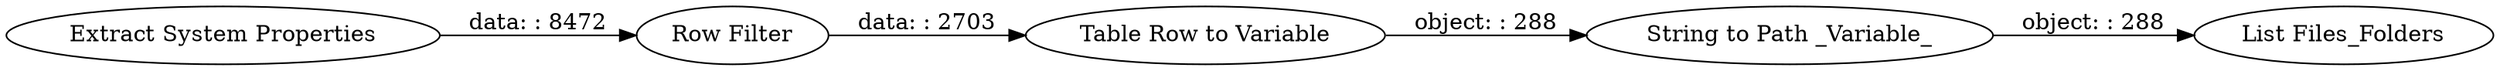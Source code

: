 digraph {
	"-5452991240350710026_43" [label="List Files_Folders"]
	"-5452991240350710026_41" [label="Table Row to Variable"]
	"-5452991240350710026_42" [label="String to Path _Variable_"]
	"-5452991240350710026_40" [label="Row Filter"]
	"-5452991240350710026_39" [label="Extract System Properties"]
	"-5452991240350710026_40" -> "-5452991240350710026_41" [label="data: : 2703"]
	"-5452991240350710026_39" -> "-5452991240350710026_40" [label="data: : 8472"]
	"-5452991240350710026_42" -> "-5452991240350710026_43" [label="object: : 288"]
	"-5452991240350710026_41" -> "-5452991240350710026_42" [label="object: : 288"]
	rankdir=LR
}

